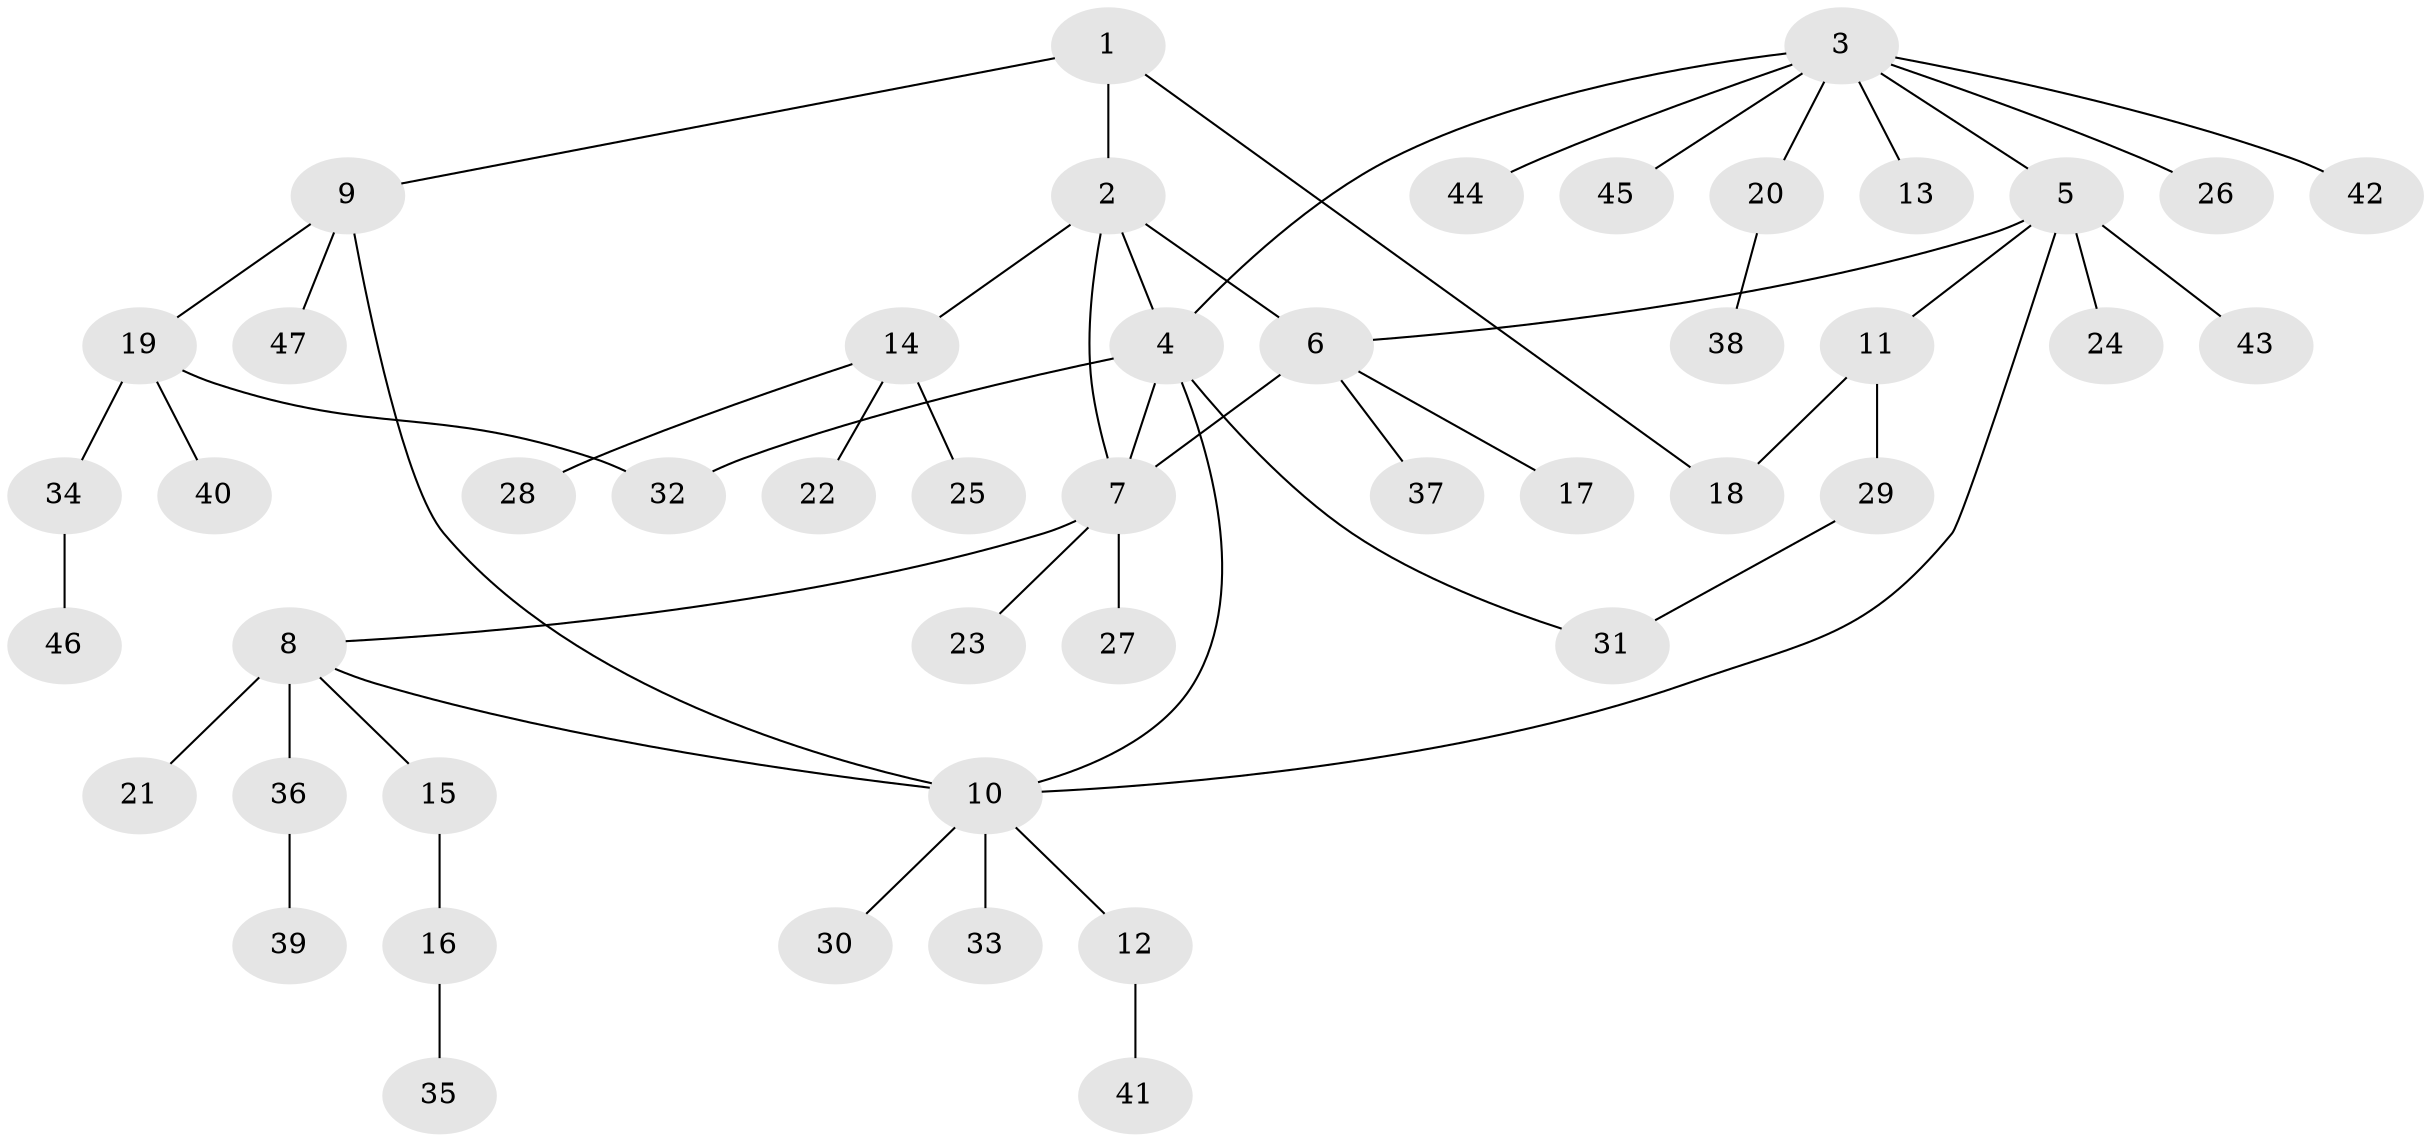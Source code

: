 // Generated by graph-tools (version 1.1) at 2025/16/03/09/25 04:16:03]
// undirected, 47 vertices, 55 edges
graph export_dot {
graph [start="1"]
  node [color=gray90,style=filled];
  1;
  2;
  3;
  4;
  5;
  6;
  7;
  8;
  9;
  10;
  11;
  12;
  13;
  14;
  15;
  16;
  17;
  18;
  19;
  20;
  21;
  22;
  23;
  24;
  25;
  26;
  27;
  28;
  29;
  30;
  31;
  32;
  33;
  34;
  35;
  36;
  37;
  38;
  39;
  40;
  41;
  42;
  43;
  44;
  45;
  46;
  47;
  1 -- 2;
  1 -- 9;
  1 -- 18;
  2 -- 4;
  2 -- 6;
  2 -- 7;
  2 -- 14;
  3 -- 4;
  3 -- 5;
  3 -- 13;
  3 -- 20;
  3 -- 26;
  3 -- 42;
  3 -- 44;
  3 -- 45;
  4 -- 7;
  4 -- 10;
  4 -- 31;
  4 -- 32;
  5 -- 6;
  5 -- 10;
  5 -- 11;
  5 -- 24;
  5 -- 43;
  6 -- 7;
  6 -- 17;
  6 -- 37;
  7 -- 8;
  7 -- 23;
  7 -- 27;
  8 -- 10;
  8 -- 15;
  8 -- 21;
  8 -- 36;
  9 -- 10;
  9 -- 19;
  9 -- 47;
  10 -- 12;
  10 -- 30;
  10 -- 33;
  11 -- 18;
  11 -- 29;
  12 -- 41;
  14 -- 22;
  14 -- 25;
  14 -- 28;
  15 -- 16;
  16 -- 35;
  19 -- 32;
  19 -- 34;
  19 -- 40;
  20 -- 38;
  29 -- 31;
  34 -- 46;
  36 -- 39;
}

